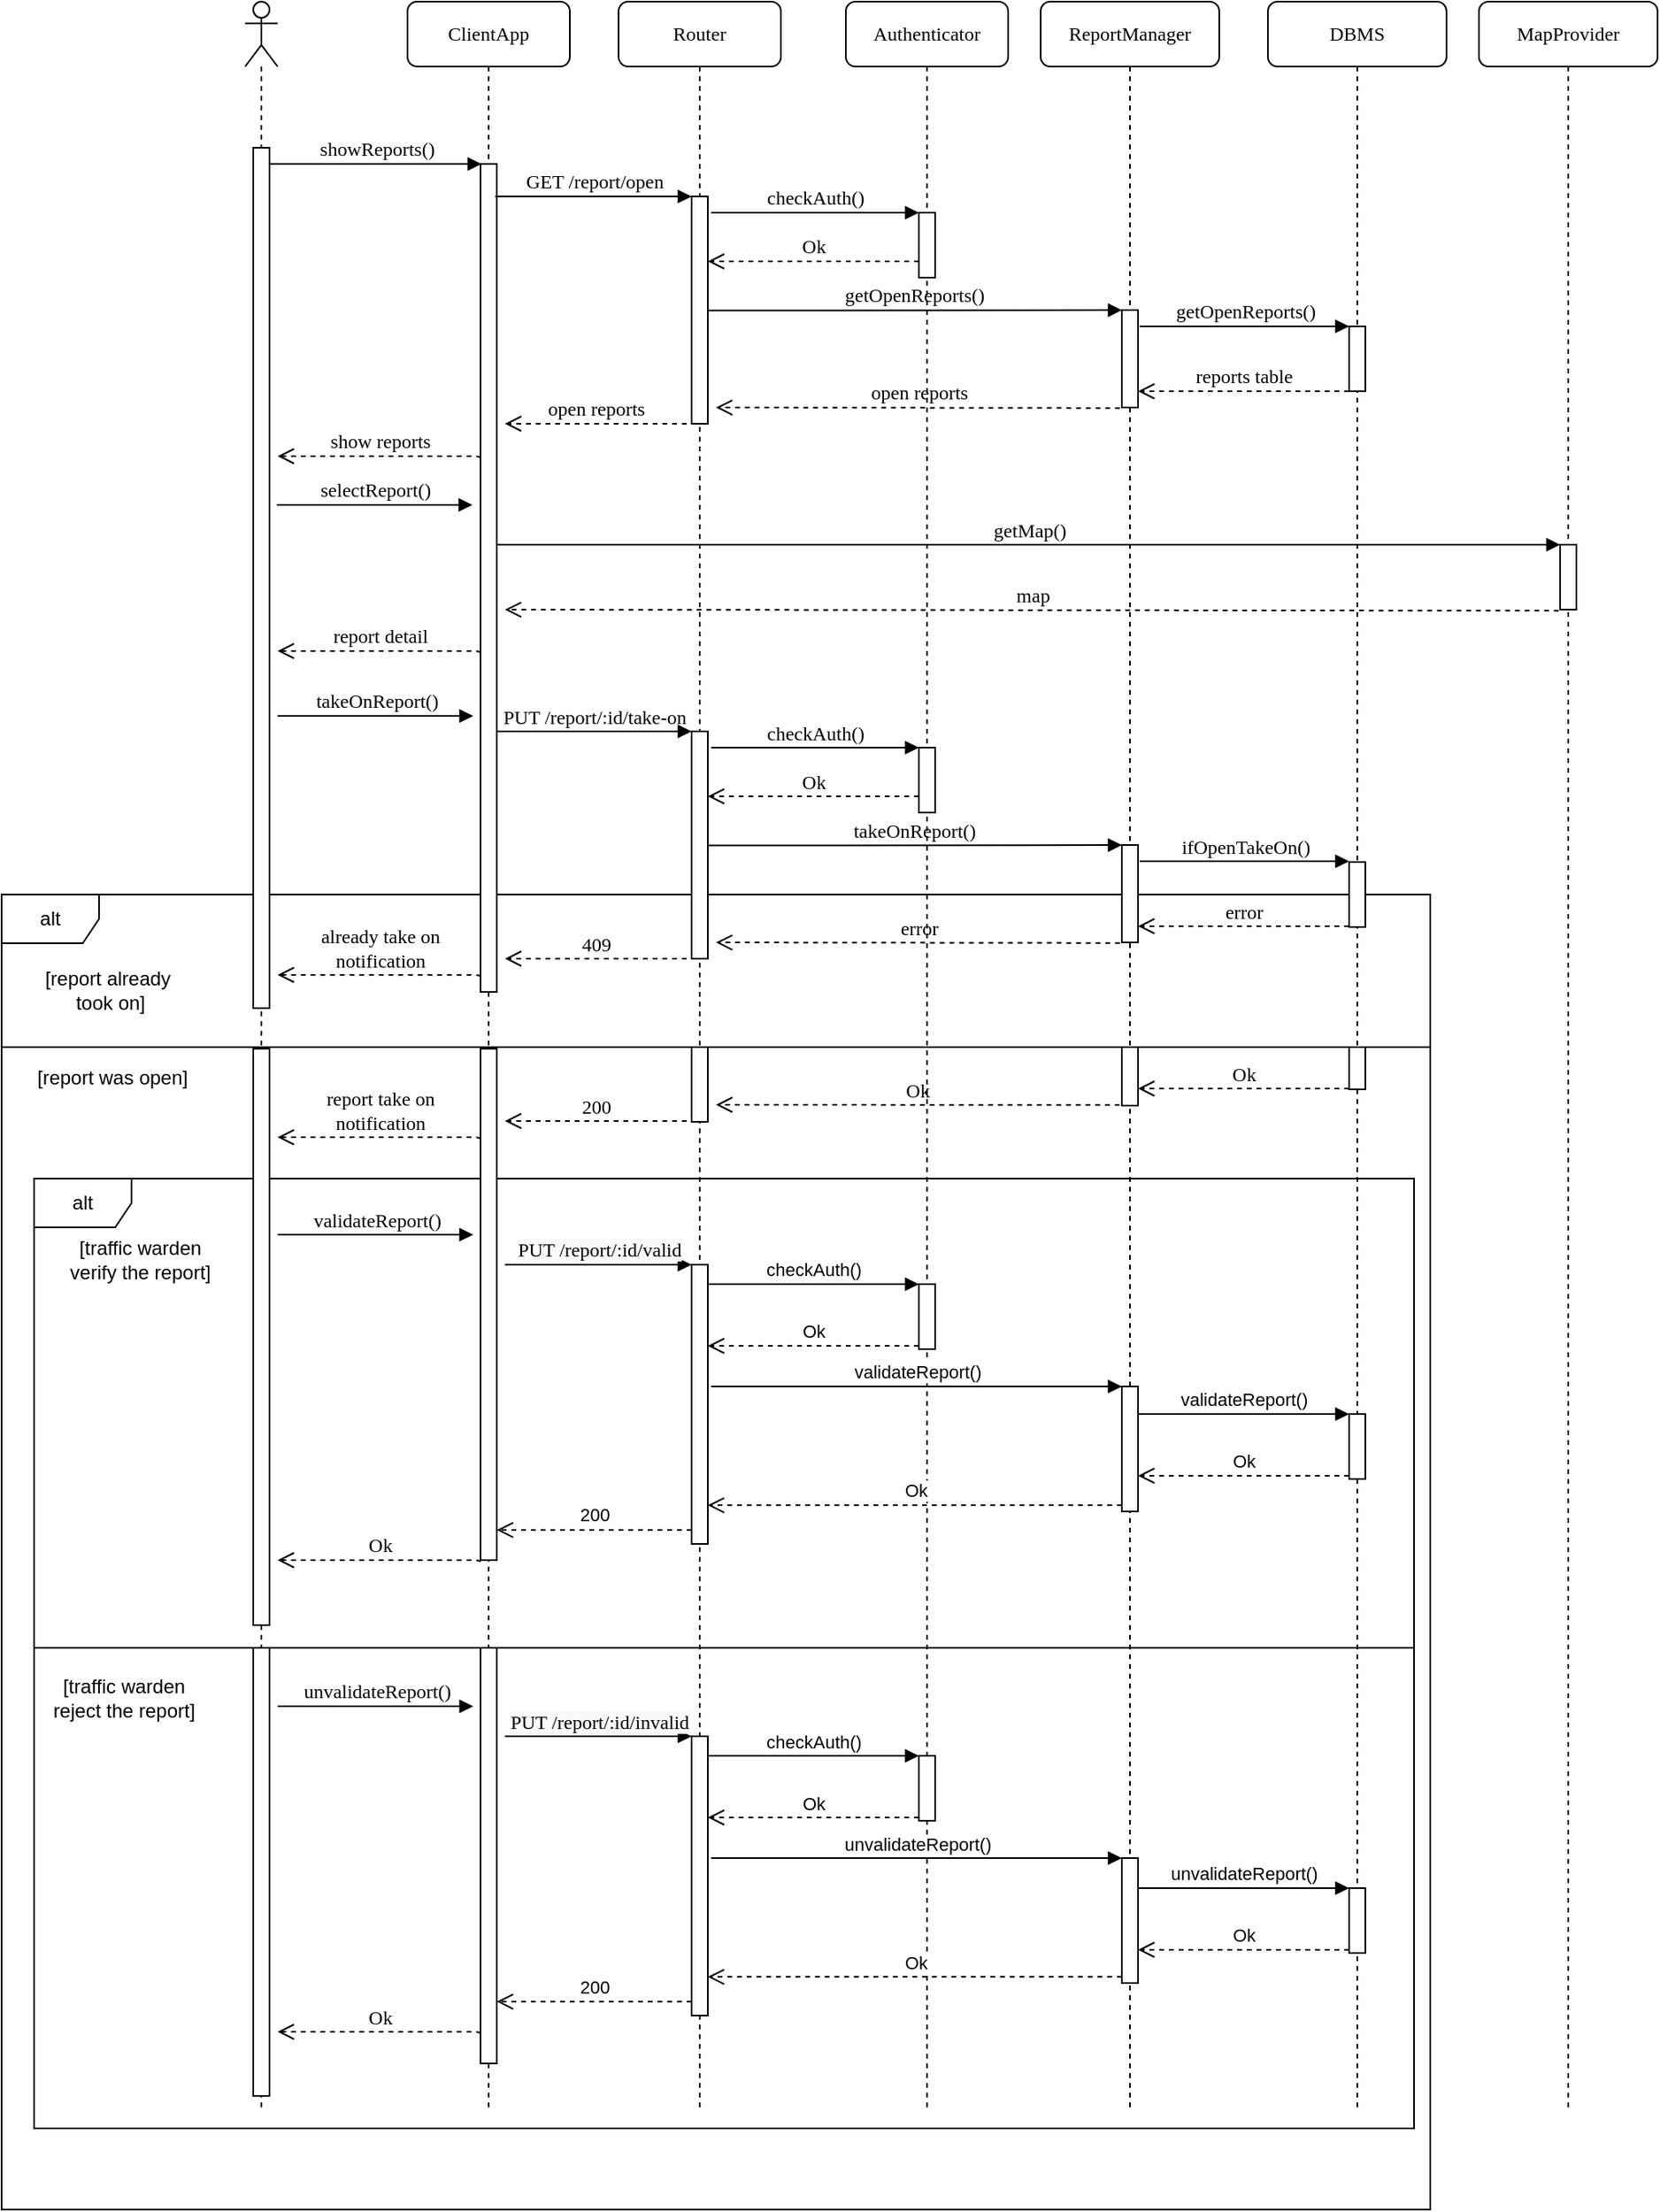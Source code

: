 <mxfile version="12.3.8" type="device" pages="1"><diagram name="Page-1" id="13e1069c-82ec-6db2-03f1-153e76fe0fe0"><mxGraphModel dx="2508" dy="1575" grid="1" gridSize="10" guides="1" tooltips="1" connect="1" arrows="1" fold="1" page="1" pageScale="1" pageWidth="1100" pageHeight="850" background="#ffffff" math="0" shadow="0"><root><mxCell id="0"/><mxCell id="1" parent="0"/><mxCell id="TQLN_yIAL3KBbMsZvV8B-48" value="alt" style="shape=umlFrame;whiteSpace=wrap;html=1;" parent="1" vertex="1"><mxGeometry x="10" y="625" width="850" height="585" as="geometry"/></mxCell><mxCell id="TQLN_yIAL3KBbMsZvV8B-29" value="alt" style="shape=umlFrame;whiteSpace=wrap;html=1;" parent="1" vertex="1"><mxGeometry x="-10" y="450" width="880" height="810" as="geometry"/></mxCell><mxCell id="7baba1c4bc27f4b0-6" value="Router" style="shape=umlLifeline;perimeter=lifelinePerimeter;whiteSpace=wrap;html=1;container=1;collapsible=0;recursiveResize=0;outlineConnect=0;rounded=1;shadow=0;comic=0;labelBackgroundColor=none;strokeWidth=1;fontFamily=Verdana;fontSize=12;align=center;" parent="1" vertex="1"><mxGeometry x="370" y="-100" width="100" height="1300" as="geometry"/></mxCell><mxCell id="TQLN_yIAL3KBbMsZvV8B-36" value="" style="html=1;points=[];perimeter=orthogonalPerimeter;" parent="7baba1c4bc27f4b0-6" vertex="1"><mxGeometry x="45" y="644" width="10" height="46" as="geometry"/></mxCell><mxCell id="7baba1c4bc27f4b0-5" value="Authenticator" style="shape=umlLifeline;perimeter=lifelinePerimeter;whiteSpace=wrap;html=1;container=1;collapsible=0;recursiveResize=0;outlineConnect=0;rounded=1;shadow=0;comic=0;labelBackgroundColor=none;strokeWidth=1;fontFamily=Verdana;fontSize=12;align=center;" parent="1" vertex="1"><mxGeometry x="510" y="-100" width="100" height="1300" as="geometry"/></mxCell><mxCell id="TQLN_yIAL3KBbMsZvV8B-17" value="PUT /report/:id/take-on" style="html=1;verticalAlign=bottom;endArrow=block;labelBackgroundColor=none;fontFamily=Verdana;fontSize=12;edgeStyle=elbowEdgeStyle;elbow=vertical;" parent="7baba1c4bc27f4b0-5" target="TQLN_yIAL3KBbMsZvV8B-25" edge="1"><mxGeometry relative="1" as="geometry"><mxPoint x="-216" y="449.5" as="sourcePoint"/><Array as="points"><mxPoint x="-100" y="449.5"/></Array></mxGeometry></mxCell><mxCell id="TQLN_yIAL3KBbMsZvV8B-18" value="takeOnReport()" style="html=1;verticalAlign=bottom;endArrow=block;labelBackgroundColor=none;fontFamily=Verdana;fontSize=12;edgeStyle=elbowEdgeStyle;elbow=vertical;exitX=0.92;exitY=0.422;exitDx=0;exitDy=0;exitPerimeter=0;" parent="7baba1c4bc27f4b0-5" edge="1"><mxGeometry relative="1" as="geometry"><mxPoint x="-84.966" y="519.81" as="sourcePoint"/><Array as="points"><mxPoint x="81" y="519.5"/></Array><mxPoint x="170" y="519.5" as="targetPoint"/></mxGeometry></mxCell><mxCell id="TQLN_yIAL3KBbMsZvV8B-19" value="error" style="html=1;verticalAlign=bottom;endArrow=open;dashed=1;endSize=8;labelBackgroundColor=none;fontFamily=Verdana;fontSize=12;edgeStyle=elbowEdgeStyle;elbow=vertical;exitX=-0.118;exitY=1.006;exitDx=0;exitDy=0;exitPerimeter=0;" parent="7baba1c4bc27f4b0-5" source="TQLN_yIAL3KBbMsZvV8B-23" edge="1"><mxGeometry relative="1" as="geometry"><mxPoint x="-80" y="579.5" as="targetPoint"/><Array as="points"><mxPoint x="-30" y="579.5"/><mxPoint x="10" y="649.5"/><mxPoint x="10" y="640.5"/><mxPoint x="174.5" y="579.5"/><mxPoint x="54.5" y="579.5"/><mxPoint x="119.5" y="580"/><mxPoint x="149.5" y="580"/></Array><mxPoint x="180" y="579.5" as="sourcePoint"/></mxGeometry></mxCell><mxCell id="TQLN_yIAL3KBbMsZvV8B-20" value="ifOpenTakeOn()" style="html=1;verticalAlign=bottom;endArrow=block;labelBackgroundColor=none;fontFamily=Verdana;fontSize=12;edgeStyle=elbowEdgeStyle;elbow=vertical;" parent="7baba1c4bc27f4b0-5" edge="1"><mxGeometry relative="1" as="geometry"><mxPoint x="181" y="529.5" as="sourcePoint"/><Array as="points"/><mxPoint x="310" y="529.5" as="targetPoint"/></mxGeometry></mxCell><mxCell id="TQLN_yIAL3KBbMsZvV8B-21" value="error" style="html=1;verticalAlign=bottom;endArrow=open;dashed=1;endSize=8;labelBackgroundColor=none;fontFamily=Verdana;fontSize=12;edgeStyle=elbowEdgeStyle;elbow=vertical;" parent="7baba1c4bc27f4b0-5" edge="1"><mxGeometry relative="1" as="geometry"><mxPoint x="180" y="569.5" as="targetPoint"/><Array as="points"><mxPoint x="250" y="569.5"/><mxPoint x="234.5" y="508.5"/><mxPoint x="299.5" y="509"/><mxPoint x="329.5" y="509"/></Array><mxPoint x="310" y="569.5" as="sourcePoint"/></mxGeometry></mxCell><mxCell id="TQLN_yIAL3KBbMsZvV8B-22" value="409" style="html=1;verticalAlign=bottom;endArrow=open;dashed=1;endSize=8;labelBackgroundColor=none;fontFamily=Verdana;fontSize=12;edgeStyle=elbowEdgeStyle;elbow=vertical;" parent="7baba1c4bc27f4b0-5" edge="1"><mxGeometry relative="1" as="geometry"><mxPoint x="-210" y="589.5" as="targetPoint"/><Array as="points"><mxPoint x="-98.5" y="589.5"/><mxPoint x="-98.5" y="580.5"/><mxPoint x="66" y="519.5"/><mxPoint x="-54" y="519.5"/><mxPoint x="11" y="520"/><mxPoint x="41" y="520"/></Array><mxPoint x="-98" y="589.5" as="sourcePoint"/></mxGeometry></mxCell><mxCell id="TQLN_yIAL3KBbMsZvV8B-25" value="" style="html=1;points=[];perimeter=orthogonalPerimeter;rounded=0;shadow=0;comic=0;labelBackgroundColor=none;strokeWidth=1;fontFamily=Verdana;fontSize=12;align=center;" parent="7baba1c4bc27f4b0-5" vertex="1"><mxGeometry x="-95" y="449.5" width="10" height="140" as="geometry"/></mxCell><mxCell id="TQLN_yIAL3KBbMsZvV8B-26" value="" style="html=1;points=[];perimeter=orthogonalPerimeter;rounded=0;shadow=0;comic=0;labelBackgroundColor=none;strokeWidth=1;fontFamily=Verdana;fontSize=12;align=center;" parent="7baba1c4bc27f4b0-5" vertex="1"><mxGeometry x="45" y="459.5" width="10" height="40" as="geometry"/></mxCell><mxCell id="TQLN_yIAL3KBbMsZvV8B-27" value="checkAuth()" style="html=1;verticalAlign=bottom;endArrow=block;entryX=0;entryY=0;labelBackgroundColor=none;fontFamily=Verdana;fontSize=12;edgeStyle=elbowEdgeStyle;elbow=vertical;" parent="7baba1c4bc27f4b0-5" target="TQLN_yIAL3KBbMsZvV8B-26" edge="1"><mxGeometry relative="1" as="geometry"><mxPoint x="-83" y="459.5" as="sourcePoint"/></mxGeometry></mxCell><mxCell id="TQLN_yIAL3KBbMsZvV8B-28" value="Ok" style="html=1;verticalAlign=bottom;endArrow=open;dashed=1;endSize=8;labelBackgroundColor=none;fontFamily=Verdana;fontSize=12;edgeStyle=elbowEdgeStyle;elbow=vertical;" parent="7baba1c4bc27f4b0-5" source="TQLN_yIAL3KBbMsZvV8B-26" edge="1"><mxGeometry relative="1" as="geometry"><mxPoint x="-85" y="489.5" as="targetPoint"/><Array as="points"><mxPoint x="-10" y="489.5"/><mxPoint x="20" y="489.5"/></Array></mxGeometry></mxCell><mxCell id="7baba1c4bc27f4b0-2" value="ClientApp" style="shape=umlLifeline;perimeter=lifelinePerimeter;whiteSpace=wrap;html=1;container=1;collapsible=0;recursiveResize=0;outlineConnect=0;rounded=1;shadow=0;comic=0;labelBackgroundColor=none;strokeWidth=1;fontFamily=Verdana;fontSize=12;align=center;" parent="1" vertex="1"><mxGeometry x="240" y="-100" width="100" height="1300" as="geometry"/></mxCell><mxCell id="7baba1c4bc27f4b0-10" value="" style="html=1;points=[];perimeter=orthogonalPerimeter;rounded=0;shadow=0;comic=0;labelBackgroundColor=none;strokeWidth=1;fontFamily=Verdana;fontSize=12;align=center;" parent="7baba1c4bc27f4b0-2" vertex="1"><mxGeometry x="45" y="100" width="10" height="510" as="geometry"/></mxCell><mxCell id="TQLN_yIAL3KBbMsZvV8B-35" value="" style="html=1;points=[];perimeter=orthogonalPerimeter;" parent="7baba1c4bc27f4b0-2" vertex="1"><mxGeometry x="45" y="645" width="10" height="315" as="geometry"/></mxCell><mxCell id="j8wvazzYa7TAVAe0LvpJ-49" value="ReportManager" style="shape=umlLifeline;perimeter=lifelinePerimeter;whiteSpace=wrap;html=1;container=1;collapsible=0;recursiveResize=0;outlineConnect=0;rounded=1;shadow=0;comic=0;labelBackgroundColor=none;strokeWidth=1;fontFamily=Verdana;fontSize=12;align=center;" parent="1" vertex="1"><mxGeometry x="630" y="-100" width="110" height="1300" as="geometry"/></mxCell><mxCell id="PqzRrof0vnTyG2Atzz5S-10" value="" style="html=1;points=[];perimeter=orthogonalPerimeter;" parent="j8wvazzYa7TAVAe0LvpJ-49" vertex="1"><mxGeometry x="50" y="190" width="10" height="60" as="geometry"/></mxCell><mxCell id="TQLN_yIAL3KBbMsZvV8B-38" value="" style="html=1;points=[];perimeter=orthogonalPerimeter;" parent="j8wvazzYa7TAVAe0LvpJ-49" vertex="1"><mxGeometry x="50" y="644" width="10" height="36" as="geometry"/></mxCell><mxCell id="TQLN_yIAL3KBbMsZvV8B-85" value="unvalidateReport()" style="html=1;verticalAlign=bottom;endArrow=block;labelBackgroundColor=none;fontFamily=Verdana;fontSize=12;edgeStyle=elbowEdgeStyle;elbow=vertical;shadow=0;comic=0;" parent="j8wvazzYa7TAVAe0LvpJ-49" edge="1"><mxGeometry relative="1" as="geometry"><mxPoint x="-470" y="1050" as="sourcePoint"/><mxPoint x="-349.5" y="1050" as="targetPoint"/><Array as="points"><mxPoint x="-355" y="1050"/><mxPoint x="-345" y="1050"/></Array></mxGeometry></mxCell><mxCell id="TQLN_yIAL3KBbMsZvV8B-86" value="" style="html=1;points=[];perimeter=orthogonalPerimeter;" parent="j8wvazzYa7TAVAe0LvpJ-49" vertex="1"><mxGeometry x="-215" y="1068.5" width="10" height="172" as="geometry"/></mxCell><mxCell id="TQLN_yIAL3KBbMsZvV8B-87" value="&lt;span style=&quot;font-family: &amp;#34;verdana&amp;#34; ; font-size: 12px ; background-color: rgb(248 , 249 , 250)&quot;&gt;PUT /report/:id/invalid&lt;/span&gt;" style="html=1;verticalAlign=bottom;endArrow=block;entryX=0;entryY=0;" parent="j8wvazzYa7TAVAe0LvpJ-49" target="TQLN_yIAL3KBbMsZvV8B-86" edge="1"><mxGeometry relative="1" as="geometry"><mxPoint x="-330" y="1068.5" as="sourcePoint"/></mxGeometry></mxCell><mxCell id="TQLN_yIAL3KBbMsZvV8B-88" value="200" style="html=1;verticalAlign=bottom;endArrow=open;dashed=1;endSize=8;exitX=0;exitY=0.95;" parent="j8wvazzYa7TAVAe0LvpJ-49" source="TQLN_yIAL3KBbMsZvV8B-86" edge="1"><mxGeometry relative="1" as="geometry"><mxPoint x="-335" y="1231.9" as="targetPoint"/></mxGeometry></mxCell><mxCell id="TQLN_yIAL3KBbMsZvV8B-89" value="" style="html=1;points=[];perimeter=orthogonalPerimeter;" parent="j8wvazzYa7TAVAe0LvpJ-49" vertex="1"><mxGeometry x="-75" y="1080.5" width="10" height="40" as="geometry"/></mxCell><mxCell id="TQLN_yIAL3KBbMsZvV8B-90" value="checkAuth()" style="html=1;verticalAlign=bottom;endArrow=block;entryX=0;entryY=0;" parent="j8wvazzYa7TAVAe0LvpJ-49" target="TQLN_yIAL3KBbMsZvV8B-89" edge="1"><mxGeometry relative="1" as="geometry"><mxPoint x="-205" y="1080.5" as="sourcePoint"/></mxGeometry></mxCell><mxCell id="TQLN_yIAL3KBbMsZvV8B-91" value="Ok" style="html=1;verticalAlign=bottom;endArrow=open;dashed=1;endSize=8;exitX=0;exitY=0.95;" parent="j8wvazzYa7TAVAe0LvpJ-49" source="TQLN_yIAL3KBbMsZvV8B-89" target="TQLN_yIAL3KBbMsZvV8B-86" edge="1"><mxGeometry relative="1" as="geometry"><mxPoint x="-145" y="1156.5" as="targetPoint"/></mxGeometry></mxCell><mxCell id="TQLN_yIAL3KBbMsZvV8B-92" value="" style="html=1;points=[];perimeter=orthogonalPerimeter;" parent="j8wvazzYa7TAVAe0LvpJ-49" vertex="1"><mxGeometry x="50" y="1143.5" width="10" height="77" as="geometry"/></mxCell><mxCell id="TQLN_yIAL3KBbMsZvV8B-93" value="unvalidateReport()" style="html=1;verticalAlign=bottom;endArrow=block;entryX=0;entryY=0;" parent="j8wvazzYa7TAVAe0LvpJ-49" target="TQLN_yIAL3KBbMsZvV8B-92" edge="1"><mxGeometry relative="1" as="geometry"><mxPoint x="-203" y="1143.5" as="sourcePoint"/></mxGeometry></mxCell><mxCell id="TQLN_yIAL3KBbMsZvV8B-94" value="Ok" style="html=1;verticalAlign=bottom;endArrow=open;dashed=1;endSize=8;exitX=0;exitY=0.95;" parent="j8wvazzYa7TAVAe0LvpJ-49" source="TQLN_yIAL3KBbMsZvV8B-92" target="TQLN_yIAL3KBbMsZvV8B-86" edge="1"><mxGeometry relative="1" as="geometry"><mxPoint x="-20" y="1219.5" as="targetPoint"/></mxGeometry></mxCell><mxCell id="TQLN_yIAL3KBbMsZvV8B-98" value="Ok" style="html=1;verticalAlign=bottom;endArrow=open;dashed=1;endSize=8;labelBackgroundColor=none;fontFamily=Verdana;fontSize=12;edgeStyle=elbowEdgeStyle;elbow=vertical;exitX=-0.118;exitY=1.006;exitDx=0;exitDy=0;exitPerimeter=0;" parent="j8wvazzYa7TAVAe0LvpJ-49" edge="1"><mxGeometry relative="1" as="geometry"><mxPoint x="-470" y="1250.5" as="targetPoint"/><Array as="points"><mxPoint x="-519" y="1250.5"/><mxPoint x="-519" y="1241.5"/><mxPoint x="-354.5" y="1180.5"/><mxPoint x="-474.5" y="1180.5"/><mxPoint x="-409.5" y="1181"/><mxPoint x="-379.5" y="1181"/></Array><mxPoint x="-345.333" y="1251.667" as="sourcePoint"/></mxGeometry></mxCell><mxCell id="PqzRrof0vnTyG2Atzz5S-14" value="DBMS" style="shape=umlLifeline;perimeter=lifelinePerimeter;whiteSpace=wrap;html=1;container=1;collapsible=0;recursiveResize=0;outlineConnect=0;rounded=1;shadow=0;comic=0;labelBackgroundColor=none;strokeWidth=1;fontFamily=Verdana;fontSize=12;align=center;" parent="1" vertex="1"><mxGeometry x="770" y="-100" width="110" height="1300" as="geometry"/></mxCell><mxCell id="PqzRrof0vnTyG2Atzz5S-16" value="" style="html=1;points=[];perimeter=orthogonalPerimeter;" parent="PqzRrof0vnTyG2Atzz5S-14" vertex="1"><mxGeometry x="50" y="200" width="10" height="40" as="geometry"/></mxCell><mxCell id="TQLN_yIAL3KBbMsZvV8B-39" value="" style="html=1;points=[];perimeter=orthogonalPerimeter;" parent="PqzRrof0vnTyG2Atzz5S-14" vertex="1"><mxGeometry x="50" y="644" width="10" height="26" as="geometry"/></mxCell><mxCell id="1SlL1ueOV2csKyAfzmK5-1" value="" style="shape=umlLifeline;participant=umlActor;perimeter=lifelinePerimeter;whiteSpace=wrap;html=1;container=1;collapsible=0;recursiveResize=0;verticalAlign=top;spacingTop=36;labelBackgroundColor=#ffffff;outlineConnect=0;" parent="1" vertex="1"><mxGeometry x="140" y="-100" width="20" height="1300" as="geometry"/></mxCell><mxCell id="7baba1c4bc27f4b0-9" value="" style="html=1;points=[];perimeter=orthogonalPerimeter;rounded=0;shadow=0;comic=0;labelBackgroundColor=none;strokeWidth=1;fontFamily=Verdana;fontSize=12;align=center;" parent="1SlL1ueOV2csKyAfzmK5-1" vertex="1"><mxGeometry x="5" y="90" width="10" height="530" as="geometry"/></mxCell><mxCell id="TQLN_yIAL3KBbMsZvV8B-34" value="" style="html=1;points=[];perimeter=orthogonalPerimeter;" parent="1SlL1ueOV2csKyAfzmK5-1" vertex="1"><mxGeometry x="5" y="645" width="10" height="355" as="geometry"/></mxCell><mxCell id="TQLN_yIAL3KBbMsZvV8B-30" value="[report already&lt;br&gt;&amp;nbsp;took on]" style="text;html=1;align=center;verticalAlign=middle;resizable=0;points=[];;autosize=1;" parent="1" vertex="1"><mxGeometry x="10" y="493.5" width="90" height="30" as="geometry"/></mxCell><mxCell id="TQLN_yIAL3KBbMsZvV8B-32" value="" style="line;strokeWidth=1;fillColor=none;align=left;verticalAlign=middle;spacingTop=-1;spacingLeft=3;spacingRight=3;rotatable=0;labelPosition=right;points=[];portConstraint=eastwest;" parent="1" vertex="1"><mxGeometry x="-10" y="540" width="880" height="8" as="geometry"/></mxCell><mxCell id="TQLN_yIAL3KBbMsZvV8B-49" value="[report was open]" style="text;html=1;" parent="1" vertex="1"><mxGeometry x="10" y="549" width="140" height="30" as="geometry"/></mxCell><mxCell id="TQLN_yIAL3KBbMsZvV8B-50" value="[traffic warden &lt;br&gt;verify the report]" style="text;html=1;align=center;verticalAlign=middle;resizable=0;points=[];;autosize=1;" parent="1" vertex="1"><mxGeometry x="25" y="660" width="100" height="30" as="geometry"/></mxCell><mxCell id="TQLN_yIAL3KBbMsZvV8B-81" value="" style="line;strokeWidth=1;fillColor=none;align=left;verticalAlign=middle;spacingTop=-1;spacingLeft=3;spacingRight=3;rotatable=0;labelPosition=right;points=[];portConstraint=eastwest;" parent="1" vertex="1"><mxGeometry x="10" y="910" width="850" height="8" as="geometry"/></mxCell><mxCell id="TQLN_yIAL3KBbMsZvV8B-99" value="[traffic warden &lt;br&gt;reject the report]" style="text;html=1;align=center;verticalAlign=middle;resizable=0;points=[];;autosize=1;" parent="1" vertex="1"><mxGeometry x="15" y="930" width="100" height="30" as="geometry"/></mxCell><mxCell id="7baba1c4bc27f4b0-11" value="showReports()" style="html=1;verticalAlign=bottom;endArrow=block;labelBackgroundColor=none;fontFamily=Verdana;fontSize=12;edgeStyle=elbowEdgeStyle;elbow=vertical;shadow=0;comic=0;entryX=0.058;entryY=0;entryDx=0;entryDy=0;entryPerimeter=0;" parent="1" source="7baba1c4bc27f4b0-9" target="7baba1c4bc27f4b0-10" edge="1"><mxGeometry relative="1" as="geometry"><mxPoint x="160" as="sourcePoint"/><mxPoint x="280" as="targetPoint"/><Array as="points"><mxPoint x="270"/><mxPoint x="280"/></Array></mxGeometry></mxCell><mxCell id="7baba1c4bc27f4b0-17" value="GET /report/open" style="html=1;verticalAlign=bottom;endArrow=block;labelBackgroundColor=none;fontFamily=Verdana;fontSize=12;edgeStyle=elbowEdgeStyle;elbow=vertical;" parent="1" target="7baba1c4bc27f4b0-16" edge="1"><mxGeometry relative="1" as="geometry"><mxPoint x="294" y="20" as="sourcePoint"/><Array as="points"><mxPoint x="410" y="20"/></Array></mxGeometry></mxCell><mxCell id="PqzRrof0vnTyG2Atzz5S-9" value="getOpenReports()" style="html=1;verticalAlign=bottom;endArrow=block;labelBackgroundColor=none;fontFamily=Verdana;fontSize=12;edgeStyle=elbowEdgeStyle;elbow=vertical;exitX=0.92;exitY=0.422;exitDx=0;exitDy=0;exitPerimeter=0;" parent="1" edge="1"><mxGeometry relative="1" as="geometry"><mxPoint x="425.034" y="90.31" as="sourcePoint"/><Array as="points"><mxPoint x="591" y="90"/></Array><mxPoint x="680" y="90" as="targetPoint"/></mxGeometry></mxCell><mxCell id="PqzRrof0vnTyG2Atzz5S-11" value="open reports" style="html=1;verticalAlign=bottom;endArrow=open;dashed=1;endSize=8;labelBackgroundColor=none;fontFamily=Verdana;fontSize=12;edgeStyle=elbowEdgeStyle;elbow=vertical;exitX=-0.118;exitY=1.006;exitDx=0;exitDy=0;exitPerimeter=0;" parent="1" source="PqzRrof0vnTyG2Atzz5S-10" edge="1"><mxGeometry relative="1" as="geometry"><mxPoint x="430" y="150" as="targetPoint"/><Array as="points"><mxPoint x="480" y="150"/><mxPoint x="520" y="220"/><mxPoint x="520" y="211"/><mxPoint x="684.5" y="150"/><mxPoint x="564.5" y="150"/><mxPoint x="629.5" y="150.5"/><mxPoint x="659.5" y="150.5"/></Array><mxPoint x="690" y="150" as="sourcePoint"/></mxGeometry></mxCell><mxCell id="PqzRrof0vnTyG2Atzz5S-17" value="getOpenReports()" style="html=1;verticalAlign=bottom;endArrow=block;labelBackgroundColor=none;fontFamily=Verdana;fontSize=12;edgeStyle=elbowEdgeStyle;elbow=vertical;" parent="1" edge="1"><mxGeometry relative="1" as="geometry"><mxPoint x="691" y="100" as="sourcePoint"/><Array as="points"/><mxPoint x="820" y="100" as="targetPoint"/></mxGeometry></mxCell><mxCell id="PqzRrof0vnTyG2Atzz5S-18" value="reports table" style="html=1;verticalAlign=bottom;endArrow=open;dashed=1;endSize=8;labelBackgroundColor=none;fontFamily=Verdana;fontSize=12;edgeStyle=elbowEdgeStyle;elbow=vertical;" parent="1" edge="1"><mxGeometry relative="1" as="geometry"><mxPoint x="690" y="140" as="targetPoint"/><Array as="points"><mxPoint x="760" y="140"/><mxPoint x="744.5" y="79"/><mxPoint x="809.5" y="79.5"/><mxPoint x="839.5" y="79.5"/></Array><mxPoint x="820" y="140" as="sourcePoint"/></mxGeometry></mxCell><mxCell id="PqzRrof0vnTyG2Atzz5S-23" value="open reports" style="html=1;verticalAlign=bottom;endArrow=open;dashed=1;endSize=8;labelBackgroundColor=none;fontFamily=Verdana;fontSize=12;edgeStyle=elbowEdgeStyle;elbow=vertical;" parent="1" edge="1"><mxGeometry relative="1" as="geometry"><mxPoint x="300" y="160" as="targetPoint"/><Array as="points"><mxPoint x="411.5" y="160"/><mxPoint x="411.5" y="151"/><mxPoint x="576" y="90"/><mxPoint x="456" y="90"/><mxPoint x="521" y="90.5"/><mxPoint x="551" y="90.5"/></Array><mxPoint x="412" y="160" as="sourcePoint"/></mxGeometry></mxCell><mxCell id="PqzRrof0vnTyG2Atzz5S-24" value="show reports" style="html=1;verticalAlign=bottom;endArrow=open;dashed=1;endSize=8;labelBackgroundColor=none;fontFamily=Verdana;fontSize=12;edgeStyle=elbowEdgeStyle;elbow=vertical;exitX=-0.118;exitY=1.006;exitDx=0;exitDy=0;exitPerimeter=0;" parent="1" edge="1"><mxGeometry relative="1" as="geometry"><mxPoint x="160" y="180" as="targetPoint"/><Array as="points"><mxPoint x="111" y="180"/><mxPoint x="111" y="171"/><mxPoint x="275.5" y="110"/><mxPoint x="155.5" y="110"/><mxPoint x="220.5" y="110.5"/><mxPoint x="250.5" y="110.5"/></Array><mxPoint x="284.667" y="181.167" as="sourcePoint"/></mxGeometry></mxCell><mxCell id="TQLN_yIAL3KBbMsZvV8B-1" value="selectReport()" style="html=1;verticalAlign=bottom;endArrow=block;labelBackgroundColor=none;fontFamily=Verdana;fontSize=12;edgeStyle=elbowEdgeStyle;elbow=vertical;shadow=0;comic=0;" parent="1" edge="1"><mxGeometry relative="1" as="geometry"><mxPoint x="159.5" y="210" as="sourcePoint"/><mxPoint x="280" y="210" as="targetPoint"/><Array as="points"><mxPoint x="274.5" y="210"/><mxPoint x="284.5" y="210"/></Array></mxGeometry></mxCell><mxCell id="TQLN_yIAL3KBbMsZvV8B-2" value="report detail" style="html=1;verticalAlign=bottom;endArrow=open;dashed=1;endSize=8;labelBackgroundColor=none;fontFamily=Verdana;fontSize=12;edgeStyle=elbowEdgeStyle;elbow=vertical;exitX=-0.118;exitY=1.006;exitDx=0;exitDy=0;exitPerimeter=0;" parent="1" edge="1"><mxGeometry relative="1" as="geometry"><mxPoint x="160" y="300" as="targetPoint"/><Array as="points"><mxPoint x="111" y="300"/><mxPoint x="111" y="291"/><mxPoint x="275.5" y="230"/><mxPoint x="155.5" y="230"/><mxPoint x="220.5" y="230.5"/><mxPoint x="250.5" y="230.5"/></Array><mxPoint x="284.667" y="301.167" as="sourcePoint"/></mxGeometry></mxCell><mxCell id="TQLN_yIAL3KBbMsZvV8B-3" value="takeOnReport()" style="html=1;verticalAlign=bottom;endArrow=block;labelBackgroundColor=none;fontFamily=Verdana;fontSize=12;edgeStyle=elbowEdgeStyle;elbow=vertical;shadow=0;comic=0;" parent="1" edge="1"><mxGeometry relative="1" as="geometry"><mxPoint x="160" y="340" as="sourcePoint"/><mxPoint x="280.5" y="340" as="targetPoint"/><Array as="points"><mxPoint x="275" y="340"/><mxPoint x="285" y="340"/></Array></mxGeometry></mxCell><mxCell id="7baba1c4bc27f4b0-16" value="" style="html=1;points=[];perimeter=orthogonalPerimeter;rounded=0;shadow=0;comic=0;labelBackgroundColor=none;strokeWidth=1;fontFamily=Verdana;fontSize=12;align=center;" parent="1" vertex="1"><mxGeometry x="415" y="20" width="10" height="140" as="geometry"/></mxCell><mxCell id="7baba1c4bc27f4b0-19" value="" style="html=1;points=[];perimeter=orthogonalPerimeter;rounded=0;shadow=0;comic=0;labelBackgroundColor=none;strokeWidth=1;fontFamily=Verdana;fontSize=12;align=center;" parent="1" vertex="1"><mxGeometry x="555" y="30" width="10" height="40" as="geometry"/></mxCell><mxCell id="7baba1c4bc27f4b0-20" value="checkAuth()" style="html=1;verticalAlign=bottom;endArrow=block;entryX=0;entryY=0;labelBackgroundColor=none;fontFamily=Verdana;fontSize=12;edgeStyle=elbowEdgeStyle;elbow=vertical;" parent="1" target="7baba1c4bc27f4b0-19" edge="1"><mxGeometry relative="1" as="geometry"><mxPoint x="427" y="30" as="sourcePoint"/></mxGeometry></mxCell><mxCell id="7baba1c4bc27f4b0-21" value="Ok" style="html=1;verticalAlign=bottom;endArrow=open;dashed=1;endSize=8;labelBackgroundColor=none;fontFamily=Verdana;fontSize=12;edgeStyle=elbowEdgeStyle;elbow=vertical;" parent="1" source="7baba1c4bc27f4b0-19" edge="1"><mxGeometry relative="1" as="geometry"><mxPoint x="425" y="60" as="targetPoint"/><Array as="points"><mxPoint x="500" y="60"/><mxPoint x="530" y="60"/></Array></mxGeometry></mxCell><mxCell id="TQLN_yIAL3KBbMsZvV8B-31" value="already take on &lt;br&gt;notification" style="html=1;verticalAlign=bottom;endArrow=open;dashed=1;endSize=8;labelBackgroundColor=none;fontFamily=Verdana;fontSize=12;edgeStyle=elbowEdgeStyle;elbow=vertical;exitX=-0.118;exitY=1.006;exitDx=0;exitDy=0;exitPerimeter=0;" parent="1" edge="1"><mxGeometry relative="1" as="geometry"><mxPoint x="160" y="499.5" as="targetPoint"/><Array as="points"><mxPoint x="111" y="499.5"/><mxPoint x="111" y="490.5"/><mxPoint x="275.5" y="429.5"/><mxPoint x="155.5" y="429.5"/><mxPoint x="220.5" y="430"/><mxPoint x="250.5" y="430"/></Array><mxPoint x="284.667" y="500.667" as="sourcePoint"/></mxGeometry></mxCell><mxCell id="TQLN_yIAL3KBbMsZvV8B-47" value="" style="group" parent="1" vertex="1" connectable="0"><mxGeometry x="111" y="508.5" width="728.5" height="141" as="geometry"/></mxCell><mxCell id="TQLN_yIAL3KBbMsZvV8B-41" value="Ok" style="html=1;verticalAlign=bottom;endArrow=open;dashed=1;endSize=8;labelBackgroundColor=none;fontFamily=Verdana;fontSize=12;edgeStyle=elbowEdgeStyle;elbow=vertical;exitX=-0.118;exitY=1.006;exitDx=0;exitDy=0;exitPerimeter=0;" parent="TQLN_yIAL3KBbMsZvV8B-47" edge="1"><mxGeometry relative="1" as="geometry"><mxPoint x="319" y="71.0" as="targetPoint"/><Array as="points"><mxPoint x="369" y="71"/><mxPoint x="409" y="141"/><mxPoint x="409" y="132"/><mxPoint x="573.5" y="71"/><mxPoint x="453.5" y="71"/><mxPoint x="518.5" y="71.5"/><mxPoint x="548.5" y="71.5"/></Array><mxPoint x="567.655" y="71.155" as="sourcePoint"/></mxGeometry></mxCell><mxCell id="TQLN_yIAL3KBbMsZvV8B-42" value="Ok" style="html=1;verticalAlign=bottom;endArrow=open;dashed=1;endSize=8;labelBackgroundColor=none;fontFamily=Verdana;fontSize=12;edgeStyle=elbowEdgeStyle;elbow=vertical;" parent="TQLN_yIAL3KBbMsZvV8B-47" edge="1"><mxGeometry relative="1" as="geometry"><mxPoint x="579" y="61.0" as="targetPoint"/><Array as="points"><mxPoint x="649" y="61"/><mxPoint x="633.5"/><mxPoint x="698.5" y="0.5"/><mxPoint x="728.5" y="0.5"/></Array><mxPoint x="709" y="61.0" as="sourcePoint"/></mxGeometry></mxCell><mxCell id="TQLN_yIAL3KBbMsZvV8B-43" value="200" style="html=1;verticalAlign=bottom;endArrow=open;dashed=1;endSize=8;labelBackgroundColor=none;fontFamily=Verdana;fontSize=12;edgeStyle=elbowEdgeStyle;elbow=vertical;" parent="TQLN_yIAL3KBbMsZvV8B-47" edge="1"><mxGeometry relative="1" as="geometry"><mxPoint x="189" y="81.0" as="targetPoint"/><Array as="points"><mxPoint x="300.5" y="81"/><mxPoint x="300.5" y="72"/><mxPoint x="465" y="11"/><mxPoint x="345" y="11"/><mxPoint x="410" y="11.5"/><mxPoint x="440" y="11.5"/></Array><mxPoint x="301" y="81.0" as="sourcePoint"/></mxGeometry></mxCell><mxCell id="TQLN_yIAL3KBbMsZvV8B-44" value="report take on &lt;br&gt;notification" style="html=1;verticalAlign=bottom;endArrow=open;dashed=1;endSize=8;labelBackgroundColor=none;fontFamily=Verdana;fontSize=12;edgeStyle=elbowEdgeStyle;elbow=vertical;exitX=-0.118;exitY=1.006;exitDx=0;exitDy=0;exitPerimeter=0;" parent="TQLN_yIAL3KBbMsZvV8B-47" edge="1"><mxGeometry relative="1" as="geometry"><mxPoint x="49" y="91.0" as="targetPoint"/><Array as="points"><mxPoint y="91"/><mxPoint y="82"/><mxPoint x="164.5" y="21"/><mxPoint x="44.5" y="21"/><mxPoint x="109.5" y="21.5"/><mxPoint x="139.5" y="21.5"/></Array><mxPoint x="173.667" y="92.167" as="sourcePoint"/></mxGeometry></mxCell><mxCell id="TQLN_yIAL3KBbMsZvV8B-51" value="validateReport()" style="html=1;verticalAlign=bottom;endArrow=block;labelBackgroundColor=none;fontFamily=Verdana;fontSize=12;edgeStyle=elbowEdgeStyle;elbow=vertical;shadow=0;comic=0;" parent="1" edge="1"><mxGeometry relative="1" as="geometry"><mxPoint x="160" y="659.5" as="sourcePoint"/><mxPoint x="280.5" y="659.5" as="targetPoint"/><Array as="points"><mxPoint x="275" y="659.5"/><mxPoint x="285" y="659.5"/></Array></mxGeometry></mxCell><mxCell id="TQLN_yIAL3KBbMsZvV8B-62" value="" style="html=1;points=[];perimeter=orthogonalPerimeter;" parent="1" vertex="1"><mxGeometry x="415" y="678" width="10" height="172" as="geometry"/></mxCell><mxCell id="TQLN_yIAL3KBbMsZvV8B-63" value="&lt;span style=&quot;font-family: &amp;#34;verdana&amp;#34; ; font-size: 12px ; background-color: rgb(248 , 249 , 250)&quot;&gt;PUT /report/:id/valid&lt;/span&gt;" style="html=1;verticalAlign=bottom;endArrow=block;entryX=0;entryY=0;" parent="1" target="TQLN_yIAL3KBbMsZvV8B-62" edge="1"><mxGeometry relative="1" as="geometry"><mxPoint x="300" y="678" as="sourcePoint"/></mxGeometry></mxCell><mxCell id="TQLN_yIAL3KBbMsZvV8B-64" value="200" style="html=1;verticalAlign=bottom;endArrow=open;dashed=1;endSize=8;exitX=0;exitY=0.95;" parent="1" source="TQLN_yIAL3KBbMsZvV8B-62" target="TQLN_yIAL3KBbMsZvV8B-35" edge="1"><mxGeometry relative="1" as="geometry"><mxPoint x="345" y="754" as="targetPoint"/></mxGeometry></mxCell><mxCell id="TQLN_yIAL3KBbMsZvV8B-68" value="" style="html=1;points=[];perimeter=orthogonalPerimeter;" parent="1" vertex="1"><mxGeometry x="555" y="690" width="10" height="40" as="geometry"/></mxCell><mxCell id="TQLN_yIAL3KBbMsZvV8B-69" value="checkAuth()" style="html=1;verticalAlign=bottom;endArrow=block;entryX=0;entryY=0;" parent="1" target="TQLN_yIAL3KBbMsZvV8B-68" edge="1"><mxGeometry relative="1" as="geometry"><mxPoint x="425" y="690" as="sourcePoint"/></mxGeometry></mxCell><mxCell id="TQLN_yIAL3KBbMsZvV8B-70" value="Ok" style="html=1;verticalAlign=bottom;endArrow=open;dashed=1;endSize=8;exitX=0;exitY=0.95;" parent="1" source="TQLN_yIAL3KBbMsZvV8B-68" target="TQLN_yIAL3KBbMsZvV8B-62" edge="1"><mxGeometry relative="1" as="geometry"><mxPoint x="485" y="766" as="targetPoint"/></mxGeometry></mxCell><mxCell id="TQLN_yIAL3KBbMsZvV8B-71" value="" style="html=1;points=[];perimeter=orthogonalPerimeter;" parent="1" vertex="1"><mxGeometry x="680" y="753" width="10" height="77" as="geometry"/></mxCell><mxCell id="TQLN_yIAL3KBbMsZvV8B-72" value="validateReport()" style="html=1;verticalAlign=bottom;endArrow=block;entryX=0;entryY=0;" parent="1" target="TQLN_yIAL3KBbMsZvV8B-71" edge="1"><mxGeometry relative="1" as="geometry"><mxPoint x="427" y="753" as="sourcePoint"/></mxGeometry></mxCell><mxCell id="TQLN_yIAL3KBbMsZvV8B-73" value="Ok" style="html=1;verticalAlign=bottom;endArrow=open;dashed=1;endSize=8;exitX=0;exitY=0.95;" parent="1" source="TQLN_yIAL3KBbMsZvV8B-71" target="TQLN_yIAL3KBbMsZvV8B-62" edge="1"><mxGeometry relative="1" as="geometry"><mxPoint x="610" y="829" as="targetPoint"/></mxGeometry></mxCell><mxCell id="TQLN_yIAL3KBbMsZvV8B-74" value="" style="html=1;points=[];perimeter=orthogonalPerimeter;" parent="1" vertex="1"><mxGeometry x="820" y="770" width="10" height="40" as="geometry"/></mxCell><mxCell id="TQLN_yIAL3KBbMsZvV8B-75" value="validateReport()" style="html=1;verticalAlign=bottom;endArrow=block;entryX=0;entryY=0;" parent="1" source="TQLN_yIAL3KBbMsZvV8B-71" target="TQLN_yIAL3KBbMsZvV8B-74" edge="1"><mxGeometry relative="1" as="geometry"><mxPoint x="750" y="770" as="sourcePoint"/></mxGeometry></mxCell><mxCell id="TQLN_yIAL3KBbMsZvV8B-76" value="Ok" style="html=1;verticalAlign=bottom;endArrow=open;dashed=1;endSize=8;exitX=0;exitY=0.95;" parent="1" source="TQLN_yIAL3KBbMsZvV8B-74" target="TQLN_yIAL3KBbMsZvV8B-71" edge="1"><mxGeometry relative="1" as="geometry"><mxPoint x="750" y="846" as="targetPoint"/></mxGeometry></mxCell><mxCell id="TQLN_yIAL3KBbMsZvV8B-80" value="Ok" style="html=1;verticalAlign=bottom;endArrow=open;dashed=1;endSize=8;labelBackgroundColor=none;fontFamily=Verdana;fontSize=12;edgeStyle=elbowEdgeStyle;elbow=vertical;exitX=-0.118;exitY=1.006;exitDx=0;exitDy=0;exitPerimeter=0;" parent="1" edge="1"><mxGeometry relative="1" as="geometry"><mxPoint x="160" y="860" as="targetPoint"/><Array as="points"><mxPoint x="111" y="860"/><mxPoint x="111" y="851"/><mxPoint x="275.5" y="790"/><mxPoint x="155.5" y="790"/><mxPoint x="220.5" y="790.5"/><mxPoint x="250.5" y="790.5"/></Array><mxPoint x="284.667" y="861.167" as="sourcePoint"/></mxGeometry></mxCell><mxCell id="TQLN_yIAL3KBbMsZvV8B-83" value="" style="html=1;points=[];perimeter=orthogonalPerimeter;" parent="1" vertex="1"><mxGeometry x="145" y="914" width="10" height="276" as="geometry"/></mxCell><mxCell id="TQLN_yIAL3KBbMsZvV8B-84" value="" style="html=1;points=[];perimeter=orthogonalPerimeter;" parent="1" vertex="1"><mxGeometry x="285" y="914" width="10" height="256" as="geometry"/></mxCell><mxCell id="TQLN_yIAL3KBbMsZvV8B-95" value="" style="html=1;points=[];perimeter=orthogonalPerimeter;" parent="1" vertex="1"><mxGeometry x="820" y="1062" width="10" height="40" as="geometry"/></mxCell><mxCell id="TQLN_yIAL3KBbMsZvV8B-96" value="unvalidateReport()" style="html=1;verticalAlign=bottom;endArrow=block;entryX=0;entryY=0;" parent="1" source="TQLN_yIAL3KBbMsZvV8B-92" target="TQLN_yIAL3KBbMsZvV8B-95" edge="1"><mxGeometry relative="1" as="geometry"><mxPoint x="750" y="1060.5" as="sourcePoint"/></mxGeometry></mxCell><mxCell id="TQLN_yIAL3KBbMsZvV8B-97" value="Ok" style="html=1;verticalAlign=bottom;endArrow=open;dashed=1;endSize=8;exitX=0;exitY=0.95;" parent="1" source="TQLN_yIAL3KBbMsZvV8B-95" target="TQLN_yIAL3KBbMsZvV8B-92" edge="1"><mxGeometry relative="1" as="geometry"><mxPoint x="750" y="1136.5" as="targetPoint"/></mxGeometry></mxCell><mxCell id="TQLN_yIAL3KBbMsZvV8B-23" value="" style="html=1;points=[];perimeter=orthogonalPerimeter;" parent="1" vertex="1"><mxGeometry x="680" y="419.5" width="10" height="60" as="geometry"/></mxCell><mxCell id="TQLN_yIAL3KBbMsZvV8B-24" value="" style="html=1;points=[];perimeter=orthogonalPerimeter;" parent="1" vertex="1"><mxGeometry x="820" y="430" width="10" height="40" as="geometry"/></mxCell><mxCell id="C15KYvGEn4QcUeT9ZU_J-1" value="MapProvider" style="shape=umlLifeline;perimeter=lifelinePerimeter;whiteSpace=wrap;html=1;container=1;collapsible=0;recursiveResize=0;outlineConnect=0;rounded=1;shadow=0;comic=0;labelBackgroundColor=none;strokeWidth=1;fontFamily=Verdana;fontSize=12;align=center;" parent="1" vertex="1"><mxGeometry x="900" y="-100" width="110" height="1300" as="geometry"/></mxCell><mxCell id="C15KYvGEn4QcUeT9ZU_J-2" value="" style="html=1;points=[];perimeter=orthogonalPerimeter;" parent="C15KYvGEn4QcUeT9ZU_J-1" vertex="1"><mxGeometry x="50" y="334.5" width="10" height="40" as="geometry"/></mxCell><mxCell id="C15KYvGEn4QcUeT9ZU_J-4" value="getMap()" style="html=1;verticalAlign=bottom;endArrow=block;labelBackgroundColor=none;fontFamily=Verdana;fontSize=12;edgeStyle=elbowEdgeStyle;elbow=vertical;shadow=0;comic=0;" parent="1" edge="1"><mxGeometry relative="1" as="geometry"><mxPoint x="295" y="234.5" as="sourcePoint"/><mxPoint x="950" y="234.5" as="targetPoint"/><Array as="points"><mxPoint x="409.5" y="234.5"/><mxPoint x="419.5" y="234.5"/></Array></mxGeometry></mxCell><mxCell id="C15KYvGEn4QcUeT9ZU_J-5" value="map" style="html=1;verticalAlign=bottom;endArrow=open;dashed=1;endSize=8;labelBackgroundColor=none;fontFamily=Verdana;fontSize=12;edgeStyle=elbowEdgeStyle;elbow=vertical;exitX=-0.118;exitY=1.006;exitDx=0;exitDy=0;exitPerimeter=0;" parent="1" edge="1"><mxGeometry relative="1" as="geometry"><mxPoint x="300" y="274.5" as="targetPoint"/><Array as="points"><mxPoint x="750.5" y="274.5"/><mxPoint x="790.5" y="344.5"/><mxPoint x="790.5" y="335.5"/><mxPoint x="955" y="274.5"/><mxPoint x="835" y="274.5"/><mxPoint x="900" y="275"/><mxPoint x="930" y="275"/></Array><mxPoint x="949.155" y="275.19" as="sourcePoint"/></mxGeometry></mxCell></root></mxGraphModel></diagram></mxfile>